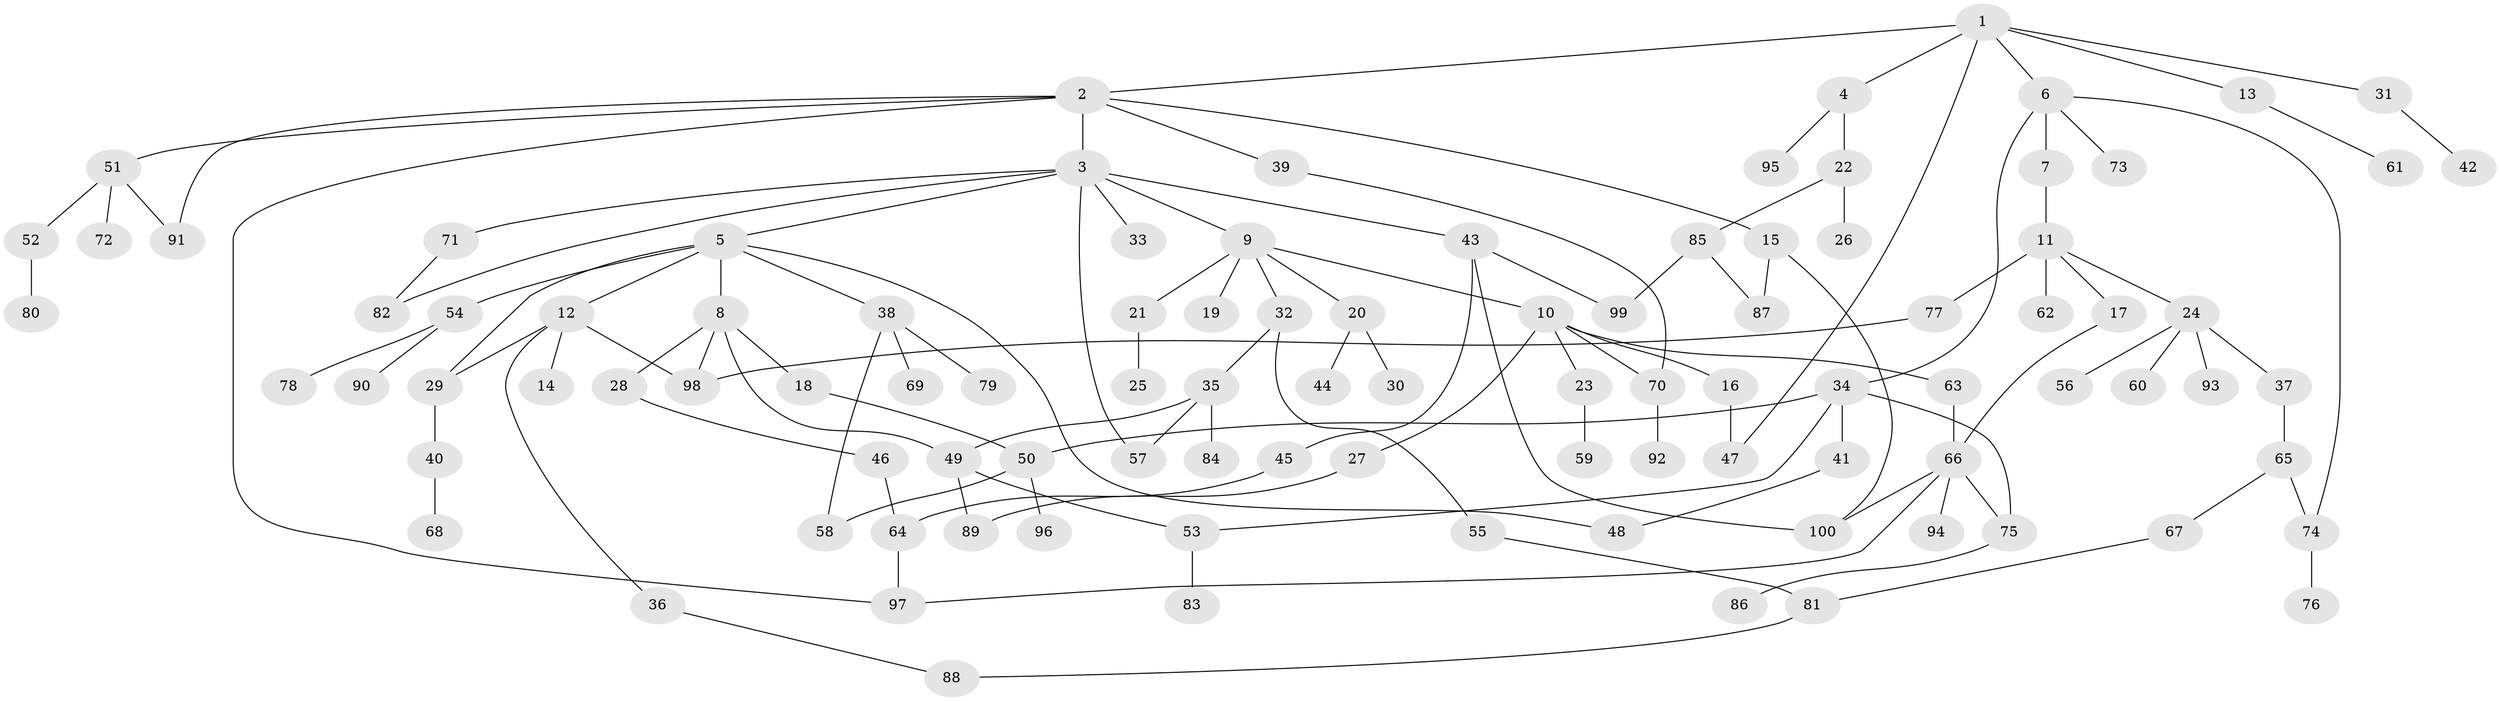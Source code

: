 // Generated by graph-tools (version 1.1) at 2025/54/02/21/25 11:54:43]
// undirected, 100 vertices, 125 edges
graph export_dot {
graph [start="1"]
  node [color=gray90,style=filled];
  1;
  2;
  3;
  4;
  5;
  6;
  7;
  8;
  9;
  10;
  11;
  12;
  13;
  14;
  15;
  16;
  17;
  18;
  19;
  20;
  21;
  22;
  23;
  24;
  25;
  26;
  27;
  28;
  29;
  30;
  31;
  32;
  33;
  34;
  35;
  36;
  37;
  38;
  39;
  40;
  41;
  42;
  43;
  44;
  45;
  46;
  47;
  48;
  49;
  50;
  51;
  52;
  53;
  54;
  55;
  56;
  57;
  58;
  59;
  60;
  61;
  62;
  63;
  64;
  65;
  66;
  67;
  68;
  69;
  70;
  71;
  72;
  73;
  74;
  75;
  76;
  77;
  78;
  79;
  80;
  81;
  82;
  83;
  84;
  85;
  86;
  87;
  88;
  89;
  90;
  91;
  92;
  93;
  94;
  95;
  96;
  97;
  98;
  99;
  100;
  1 -- 2;
  1 -- 4;
  1 -- 6;
  1 -- 13;
  1 -- 31;
  1 -- 47;
  2 -- 3;
  2 -- 15;
  2 -- 39;
  2 -- 51;
  2 -- 97;
  2 -- 91;
  3 -- 5;
  3 -- 9;
  3 -- 33;
  3 -- 43;
  3 -- 71;
  3 -- 82;
  3 -- 57;
  4 -- 22;
  4 -- 95;
  5 -- 8;
  5 -- 12;
  5 -- 38;
  5 -- 54;
  5 -- 48;
  5 -- 29;
  6 -- 7;
  6 -- 34;
  6 -- 73;
  6 -- 74;
  7 -- 11;
  8 -- 18;
  8 -- 28;
  8 -- 98;
  8 -- 49;
  9 -- 10;
  9 -- 19;
  9 -- 20;
  9 -- 21;
  9 -- 32;
  10 -- 16;
  10 -- 23;
  10 -- 27;
  10 -- 63;
  10 -- 70;
  11 -- 17;
  11 -- 24;
  11 -- 62;
  11 -- 77;
  12 -- 14;
  12 -- 29;
  12 -- 36;
  12 -- 98;
  13 -- 61;
  15 -- 100;
  15 -- 87;
  16 -- 47;
  17 -- 66;
  18 -- 50;
  20 -- 30;
  20 -- 44;
  21 -- 25;
  22 -- 26;
  22 -- 85;
  23 -- 59;
  24 -- 37;
  24 -- 56;
  24 -- 60;
  24 -- 93;
  27 -- 89;
  28 -- 46;
  29 -- 40;
  31 -- 42;
  32 -- 35;
  32 -- 55;
  34 -- 41;
  34 -- 53;
  34 -- 75;
  34 -- 50;
  35 -- 49;
  35 -- 57;
  35 -- 84;
  36 -- 88;
  37 -- 65;
  38 -- 58;
  38 -- 69;
  38 -- 79;
  39 -- 70;
  40 -- 68;
  41 -- 48;
  43 -- 45;
  43 -- 99;
  43 -- 100;
  45 -- 64;
  46 -- 64;
  49 -- 53;
  49 -- 89;
  50 -- 96;
  50 -- 58;
  51 -- 52;
  51 -- 72;
  51 -- 91;
  52 -- 80;
  53 -- 83;
  54 -- 78;
  54 -- 90;
  55 -- 81;
  63 -- 66;
  64 -- 97;
  65 -- 67;
  65 -- 74;
  66 -- 75;
  66 -- 94;
  66 -- 100;
  66 -- 97;
  67 -- 81;
  70 -- 92;
  71 -- 82;
  74 -- 76;
  75 -- 86;
  77 -- 98;
  81 -- 88;
  85 -- 87;
  85 -- 99;
}
